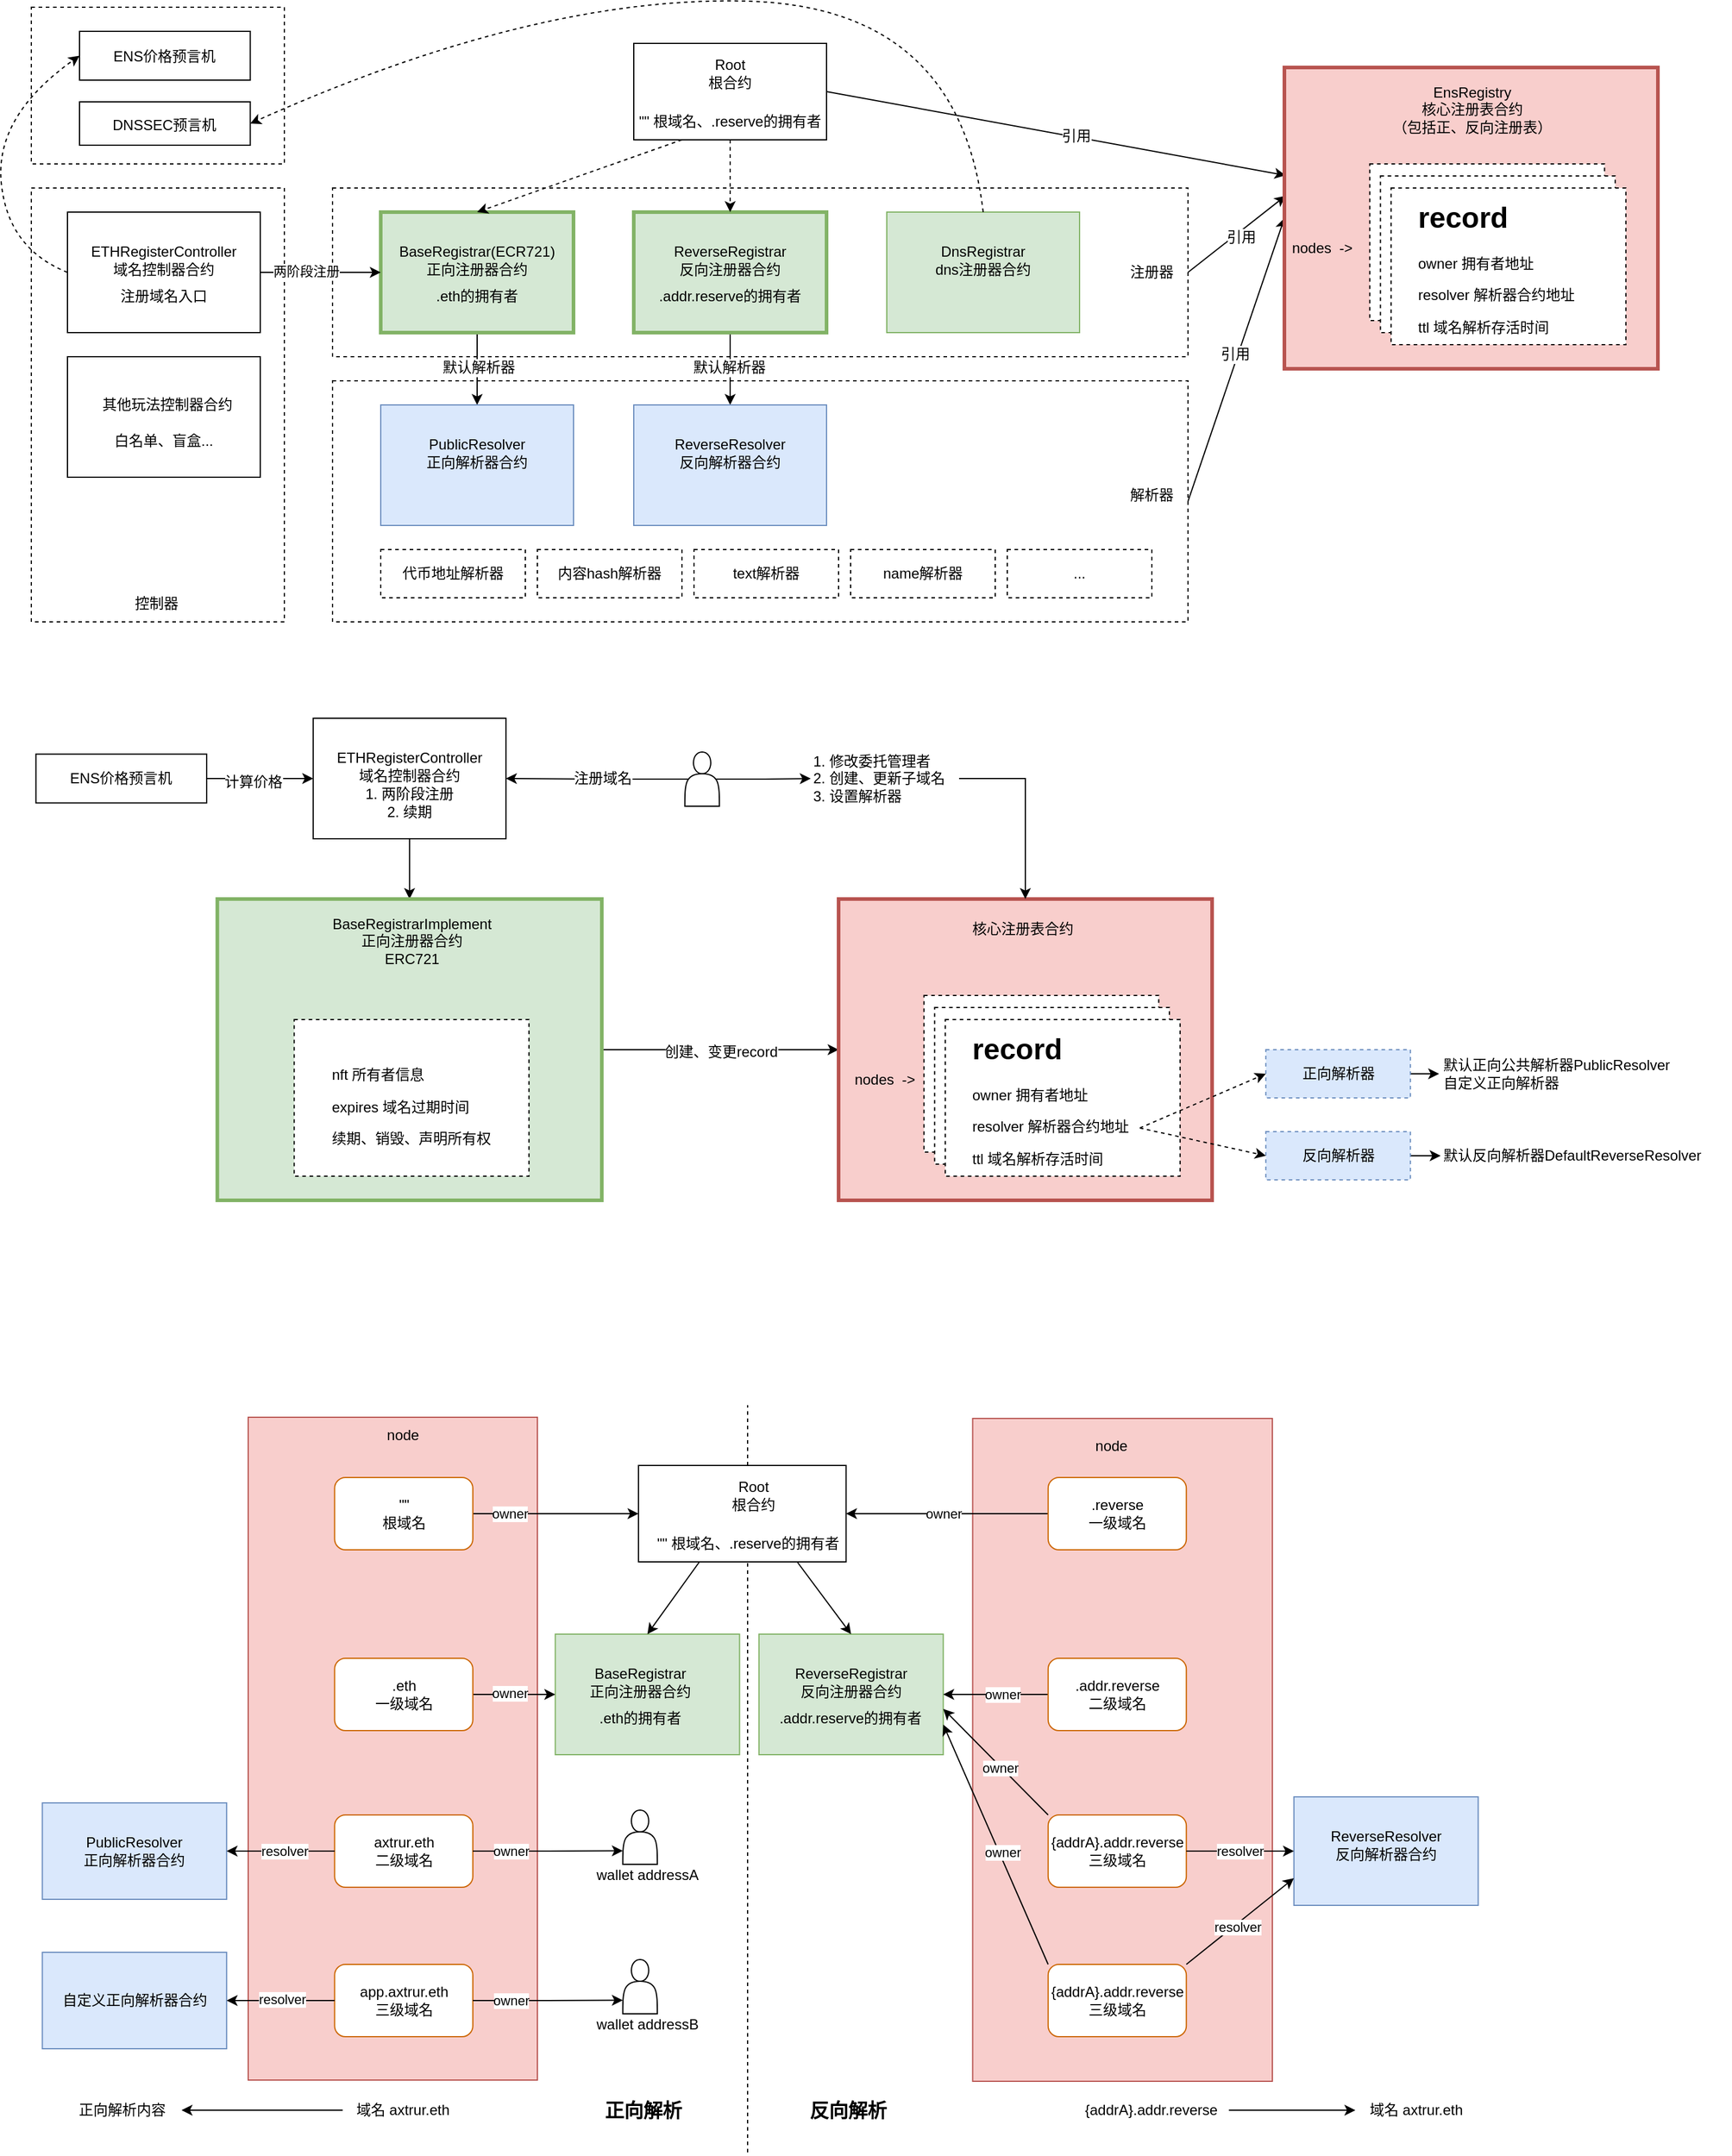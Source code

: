 <mxfile version="20.4.0" type="github">
  <diagram id="1bvWbza1refvOPD_YgpF" name="第 1 页">
    <mxGraphModel dx="2198" dy="882" grid="1" gridSize="10" guides="1" tooltips="1" connect="1" arrows="1" fold="1" page="1" pageScale="1" pageWidth="827" pageHeight="1169" math="0" shadow="0">
      <root>
        <mxCell id="0" />
        <mxCell id="1" parent="0" />
        <mxCell id="_4NOT_RZBkOekzJuwyJN-205" value="" style="rounded=0;whiteSpace=wrap;html=1;strokeWidth=1;fillColor=#f8cecc;strokeColor=#b85450;" vertex="1" parent="1">
          <mxGeometry x="681.27" y="1571" width="248.73" height="550" as="geometry" />
        </mxCell>
        <mxCell id="_4NOT_RZBkOekzJuwyJN-204" value="" style="rounded=0;whiteSpace=wrap;html=1;strokeWidth=1;fillColor=#f8cecc;strokeColor=#b85450;" vertex="1" parent="1">
          <mxGeometry x="80" y="1570" width="240" height="550" as="geometry" />
        </mxCell>
        <mxCell id="_4NOT_RZBkOekzJuwyJN-160" value="" style="endArrow=none;dashed=1;html=1;rounded=0;" edge="1" parent="1">
          <mxGeometry width="50" height="50" relative="1" as="geometry">
            <mxPoint x="494.48" y="2180" as="sourcePoint" />
            <mxPoint x="494.48" y="1560" as="targetPoint" />
          </mxGeometry>
        </mxCell>
        <mxCell id="_4NOT_RZBkOekzJuwyJN-61" value="" style="rounded=0;whiteSpace=wrap;html=1;dashed=1;" vertex="1" parent="1">
          <mxGeometry x="-100" y="550" width="210" height="360" as="geometry" />
        </mxCell>
        <mxCell id="_4NOT_RZBkOekzJuwyJN-59" value="" style="rounded=0;whiteSpace=wrap;html=1;dashed=1;" vertex="1" parent="1">
          <mxGeometry x="150" y="710" width="710" height="200" as="geometry" />
        </mxCell>
        <mxCell id="_4NOT_RZBkOekzJuwyJN-58" value="" style="rounded=0;whiteSpace=wrap;html=1;dashed=1;" vertex="1" parent="1">
          <mxGeometry x="150" y="550" width="710" height="140" as="geometry" />
        </mxCell>
        <mxCell id="_4NOT_RZBkOekzJuwyJN-4" value="代币地址解析器" style="rounded=0;whiteSpace=wrap;html=1;dashed=1;" vertex="1" parent="1">
          <mxGeometry x="190" y="850" width="120" height="40" as="geometry" />
        </mxCell>
        <mxCell id="_4NOT_RZBkOekzJuwyJN-17" value="" style="rounded=0;whiteSpace=wrap;html=1;" vertex="1" parent="1">
          <mxGeometry x="400.01" y="430" width="160" height="80" as="geometry" />
        </mxCell>
        <mxCell id="_4NOT_RZBkOekzJuwyJN-19" value="Root&lt;br&gt;根合约" style="text;html=1;strokeColor=none;fillColor=none;align=center;verticalAlign=middle;whiteSpace=wrap;rounded=0;" vertex="1" parent="1">
          <mxGeometry x="426.26" y="440" width="107.5" height="30" as="geometry" />
        </mxCell>
        <mxCell id="_4NOT_RZBkOekzJuwyJN-66" style="edgeStyle=orthogonalEdgeStyle;rounded=0;orthogonalLoop=1;jettySize=auto;html=1;exitX=0.5;exitY=1;exitDx=0;exitDy=0;entryX=0.5;entryY=0;entryDx=0;entryDy=0;" edge="1" parent="1" source="_4NOT_RZBkOekzJuwyJN-20" target="_4NOT_RZBkOekzJuwyJN-30">
          <mxGeometry relative="1" as="geometry" />
        </mxCell>
        <mxCell id="_4NOT_RZBkOekzJuwyJN-213" value="默认解析器" style="edgeLabel;html=1;align=center;verticalAlign=middle;resizable=0;points=[];fontSize=12;" vertex="1" connectable="0" parent="_4NOT_RZBkOekzJuwyJN-66">
          <mxGeometry x="-0.104" y="1" relative="1" as="geometry">
            <mxPoint y="2" as="offset" />
          </mxGeometry>
        </mxCell>
        <mxCell id="_4NOT_RZBkOekzJuwyJN-20" value="" style="rounded=0;whiteSpace=wrap;html=1;strokeWidth=3;fillColor=#d5e8d4;strokeColor=#82b366;" vertex="1" parent="1">
          <mxGeometry x="190" y="570" width="160" height="100" as="geometry" />
        </mxCell>
        <mxCell id="_4NOT_RZBkOekzJuwyJN-21" value="BaseRegistrar(ECR721)&lt;br&gt;正向注册器合约" style="text;html=1;strokeColor=none;fillColor=none;align=center;verticalAlign=middle;whiteSpace=wrap;rounded=0;" vertex="1" parent="1">
          <mxGeometry x="216.25" y="595" width="107.5" height="30" as="geometry" />
        </mxCell>
        <mxCell id="_4NOT_RZBkOekzJuwyJN-22" value=".eth的拥有者" style="text;html=1;strokeColor=none;fillColor=none;align=center;verticalAlign=middle;whiteSpace=wrap;rounded=0;" vertex="1" parent="1">
          <mxGeometry x="216.25" y="625" width="107.5" height="30" as="geometry" />
        </mxCell>
        <mxCell id="_4NOT_RZBkOekzJuwyJN-67" style="edgeStyle=orthogonalEdgeStyle;rounded=0;orthogonalLoop=1;jettySize=auto;html=1;exitX=0.5;exitY=1;exitDx=0;exitDy=0;" edge="1" parent="1" source="_4NOT_RZBkOekzJuwyJN-23" target="_4NOT_RZBkOekzJuwyJN-33">
          <mxGeometry relative="1" as="geometry" />
        </mxCell>
        <mxCell id="_4NOT_RZBkOekzJuwyJN-214" value="默认解析器" style="edgeLabel;html=1;align=center;verticalAlign=middle;resizable=0;points=[];fontSize=12;" vertex="1" connectable="0" parent="_4NOT_RZBkOekzJuwyJN-67">
          <mxGeometry x="-0.178" y="-1" relative="1" as="geometry">
            <mxPoint y="4" as="offset" />
          </mxGeometry>
        </mxCell>
        <mxCell id="_4NOT_RZBkOekzJuwyJN-23" value="" style="rounded=0;whiteSpace=wrap;html=1;strokeWidth=3;fillColor=#d5e8d4;strokeColor=#82b366;" vertex="1" parent="1">
          <mxGeometry x="400" y="570" width="160" height="100" as="geometry" />
        </mxCell>
        <mxCell id="_4NOT_RZBkOekzJuwyJN-24" value="ReverseRegistrar&lt;br&gt;反向注册器合约" style="text;html=1;strokeColor=none;fillColor=none;align=center;verticalAlign=middle;whiteSpace=wrap;rounded=0;" vertex="1" parent="1">
          <mxGeometry x="426.25" y="595" width="107.5" height="30" as="geometry" />
        </mxCell>
        <mxCell id="_4NOT_RZBkOekzJuwyJN-25" value=".addr.reserve的拥有者" style="text;html=1;strokeColor=none;fillColor=none;align=center;verticalAlign=middle;whiteSpace=wrap;rounded=0;" vertex="1" parent="1">
          <mxGeometry x="413.13" y="625" width="133.75" height="30" as="geometry" />
        </mxCell>
        <mxCell id="_4NOT_RZBkOekzJuwyJN-64" style="edgeStyle=orthogonalEdgeStyle;rounded=0;orthogonalLoop=1;jettySize=auto;html=1;exitX=0.5;exitY=1;exitDx=0;exitDy=0;dashed=1;" edge="1" parent="1" source="_4NOT_RZBkOekzJuwyJN-26" target="_4NOT_RZBkOekzJuwyJN-23">
          <mxGeometry relative="1" as="geometry" />
        </mxCell>
        <mxCell id="_4NOT_RZBkOekzJuwyJN-26" value="&quot;&quot; 根域名、.reserve的拥有者" style="text;html=1;strokeColor=none;fillColor=none;align=center;verticalAlign=middle;whiteSpace=wrap;rounded=0;" vertex="1" parent="1">
          <mxGeometry x="400.01" y="480" width="160" height="30" as="geometry" />
        </mxCell>
        <mxCell id="_4NOT_RZBkOekzJuwyJN-27" value="" style="rounded=0;whiteSpace=wrap;html=1;fillColor=#d5e8d4;strokeColor=#82b366;" vertex="1" parent="1">
          <mxGeometry x="610" y="570" width="160" height="100" as="geometry" />
        </mxCell>
        <mxCell id="_4NOT_RZBkOekzJuwyJN-28" value="DnsRegistrar&lt;br&gt;dns注册器合约" style="text;html=1;strokeColor=none;fillColor=none;align=center;verticalAlign=middle;whiteSpace=wrap;rounded=0;" vertex="1" parent="1">
          <mxGeometry x="636.25" y="595" width="107.5" height="30" as="geometry" />
        </mxCell>
        <mxCell id="_4NOT_RZBkOekzJuwyJN-30" value="" style="rounded=0;whiteSpace=wrap;html=1;fillColor=#dae8fc;strokeColor=#6c8ebf;" vertex="1" parent="1">
          <mxGeometry x="190" y="730" width="160" height="100" as="geometry" />
        </mxCell>
        <mxCell id="_4NOT_RZBkOekzJuwyJN-31" value="PublicResolver&lt;br&gt;正向解析器合约" style="text;html=1;strokeColor=none;fillColor=none;align=center;verticalAlign=middle;whiteSpace=wrap;rounded=0;" vertex="1" parent="1">
          <mxGeometry x="216.25" y="755" width="107.5" height="30" as="geometry" />
        </mxCell>
        <mxCell id="_4NOT_RZBkOekzJuwyJN-33" value="" style="rounded=0;whiteSpace=wrap;html=1;fillColor=#dae8fc;strokeColor=#6c8ebf;" vertex="1" parent="1">
          <mxGeometry x="400" y="730" width="160" height="100" as="geometry" />
        </mxCell>
        <mxCell id="_4NOT_RZBkOekzJuwyJN-34" value="ReverseResolver&lt;br&gt;反向解析器合约" style="text;html=1;strokeColor=none;fillColor=none;align=center;verticalAlign=middle;whiteSpace=wrap;rounded=0;" vertex="1" parent="1">
          <mxGeometry x="426.25" y="755" width="107.5" height="30" as="geometry" />
        </mxCell>
        <mxCell id="_4NOT_RZBkOekzJuwyJN-36" value="内容hash解析器" style="rounded=0;whiteSpace=wrap;html=1;dashed=1;" vertex="1" parent="1">
          <mxGeometry x="320" y="850" width="120" height="40" as="geometry" />
        </mxCell>
        <mxCell id="_4NOT_RZBkOekzJuwyJN-37" value="text解析器" style="rounded=0;whiteSpace=wrap;html=1;dashed=1;" vertex="1" parent="1">
          <mxGeometry x="450" y="850" width="120" height="40" as="geometry" />
        </mxCell>
        <mxCell id="_4NOT_RZBkOekzJuwyJN-38" value="name解析器" style="rounded=0;whiteSpace=wrap;html=1;dashed=1;" vertex="1" parent="1">
          <mxGeometry x="580" y="850" width="120" height="40" as="geometry" />
        </mxCell>
        <mxCell id="_4NOT_RZBkOekzJuwyJN-39" value="..." style="rounded=0;whiteSpace=wrap;html=1;dashed=1;" vertex="1" parent="1">
          <mxGeometry x="710" y="850" width="120" height="40" as="geometry" />
        </mxCell>
        <mxCell id="_4NOT_RZBkOekzJuwyJN-130" style="edgeStyle=orthogonalEdgeStyle;rounded=0;orthogonalLoop=1;jettySize=auto;html=1;exitX=1;exitY=0.5;exitDx=0;exitDy=0;" edge="1" parent="1" source="_4NOT_RZBkOekzJuwyJN-52" target="_4NOT_RZBkOekzJuwyJN-20">
          <mxGeometry relative="1" as="geometry" />
        </mxCell>
        <mxCell id="_4NOT_RZBkOekzJuwyJN-131" value="两阶段注册" style="edgeLabel;html=1;align=center;verticalAlign=middle;resizable=0;points=[];" vertex="1" connectable="0" parent="_4NOT_RZBkOekzJuwyJN-130">
          <mxGeometry x="-0.239" y="1" relative="1" as="geometry">
            <mxPoint as="offset" />
          </mxGeometry>
        </mxCell>
        <mxCell id="_4NOT_RZBkOekzJuwyJN-52" value="" style="rounded=0;whiteSpace=wrap;html=1;" vertex="1" parent="1">
          <mxGeometry x="-70" y="570" width="160" height="100" as="geometry" />
        </mxCell>
        <mxCell id="_4NOT_RZBkOekzJuwyJN-53" value="ETHRegisterController&lt;br&gt;域名控制器合约" style="text;html=1;strokeColor=none;fillColor=none;align=center;verticalAlign=middle;whiteSpace=wrap;rounded=0;" vertex="1" parent="1">
          <mxGeometry x="-43.75" y="595" width="107.5" height="30" as="geometry" />
        </mxCell>
        <mxCell id="_4NOT_RZBkOekzJuwyJN-54" value="注册域名入口" style="text;html=1;strokeColor=none;fillColor=none;align=center;verticalAlign=middle;whiteSpace=wrap;rounded=0;" vertex="1" parent="1">
          <mxGeometry x="-43.75" y="625" width="107.5" height="30" as="geometry" />
        </mxCell>
        <mxCell id="_4NOT_RZBkOekzJuwyJN-55" value="" style="rounded=0;whiteSpace=wrap;html=1;" vertex="1" parent="1">
          <mxGeometry x="-70" y="690" width="160" height="100" as="geometry" />
        </mxCell>
        <mxCell id="_4NOT_RZBkOekzJuwyJN-56" value="其他玩法控制器合约" style="text;html=1;strokeColor=none;fillColor=none;align=center;verticalAlign=middle;whiteSpace=wrap;rounded=0;" vertex="1" parent="1">
          <mxGeometry x="-43.75" y="715" width="113.75" height="30" as="geometry" />
        </mxCell>
        <mxCell id="_4NOT_RZBkOekzJuwyJN-57" value="白名单、盲盒..." style="text;html=1;strokeColor=none;fillColor=none;align=center;verticalAlign=middle;whiteSpace=wrap;rounded=0;" vertex="1" parent="1">
          <mxGeometry x="-43.75" y="745" width="107.5" height="30" as="geometry" />
        </mxCell>
        <mxCell id="_4NOT_RZBkOekzJuwyJN-63" value="" style="endArrow=classic;html=1;rounded=0;exitX=0.25;exitY=1;exitDx=0;exitDy=0;entryX=0.5;entryY=0;entryDx=0;entryDy=0;dashed=1;" edge="1" parent="1" source="_4NOT_RZBkOekzJuwyJN-26" target="_4NOT_RZBkOekzJuwyJN-20">
          <mxGeometry width="50" height="50" relative="1" as="geometry">
            <mxPoint x="170" y="460" as="sourcePoint" />
            <mxPoint x="220" y="410" as="targetPoint" />
          </mxGeometry>
        </mxCell>
        <mxCell id="_4NOT_RZBkOekzJuwyJN-69" value="" style="endArrow=classic;html=1;rounded=0;exitX=1;exitY=0.5;exitDx=0;exitDy=0;entryX=0.003;entryY=0.426;entryDx=0;entryDy=0;entryPerimeter=0;" edge="1" parent="1" source="_4NOT_RZBkOekzJuwyJN-58" target="_4NOT_RZBkOekzJuwyJN-3">
          <mxGeometry width="50" height="50" relative="1" as="geometry">
            <mxPoint x="760" y="470" as="sourcePoint" />
            <mxPoint x="810" y="420" as="targetPoint" />
          </mxGeometry>
        </mxCell>
        <mxCell id="_4NOT_RZBkOekzJuwyJN-211" value="引用" style="edgeLabel;html=1;align=center;verticalAlign=middle;resizable=0;points=[];fontSize=12;" vertex="1" connectable="0" parent="_4NOT_RZBkOekzJuwyJN-69">
          <mxGeometry x="0.034" y="-4" relative="1" as="geometry">
            <mxPoint as="offset" />
          </mxGeometry>
        </mxCell>
        <mxCell id="_4NOT_RZBkOekzJuwyJN-71" value="" style="endArrow=classic;html=1;rounded=0;exitX=1;exitY=0.5;exitDx=0;exitDy=0;entryX=0;entryY=0.5;entryDx=0;entryDy=0;" edge="1" parent="1" source="_4NOT_RZBkOekzJuwyJN-59" target="_4NOT_RZBkOekzJuwyJN-3">
          <mxGeometry width="50" height="50" relative="1" as="geometry">
            <mxPoint x="870" y="630" as="sourcePoint" />
            <mxPoint x="950" y="585" as="targetPoint" />
          </mxGeometry>
        </mxCell>
        <mxCell id="_4NOT_RZBkOekzJuwyJN-212" value="引用" style="edgeLabel;html=1;align=center;verticalAlign=middle;resizable=0;points=[];fontSize=12;" vertex="1" connectable="0" parent="_4NOT_RZBkOekzJuwyJN-71">
          <mxGeometry x="0.031" y="3" relative="1" as="geometry">
            <mxPoint as="offset" />
          </mxGeometry>
        </mxCell>
        <mxCell id="_4NOT_RZBkOekzJuwyJN-72" value="" style="endArrow=classic;html=1;rounded=0;exitX=1;exitY=0.5;exitDx=0;exitDy=0;entryX=0.003;entryY=0.358;entryDx=0;entryDy=0;entryPerimeter=0;" edge="1" parent="1" source="_4NOT_RZBkOekzJuwyJN-17" target="_4NOT_RZBkOekzJuwyJN-3">
          <mxGeometry width="50" height="50" relative="1" as="geometry">
            <mxPoint x="880" y="640" as="sourcePoint" />
            <mxPoint x="960" y="595" as="targetPoint" />
          </mxGeometry>
        </mxCell>
        <mxCell id="_4NOT_RZBkOekzJuwyJN-210" value="引用" style="edgeLabel;html=1;align=center;verticalAlign=middle;resizable=0;points=[];fontSize=12;" vertex="1" connectable="0" parent="_4NOT_RZBkOekzJuwyJN-72">
          <mxGeometry x="0.083" y="1" relative="1" as="geometry">
            <mxPoint as="offset" />
          </mxGeometry>
        </mxCell>
        <mxCell id="_4NOT_RZBkOekzJuwyJN-3" value="" style="rounded=0;whiteSpace=wrap;html=1;strokeWidth=3;fillColor=#f8cecc;strokeColor=#b85450;" vertex="1" parent="1">
          <mxGeometry x="940" y="450" width="310" height="250" as="geometry" />
        </mxCell>
        <mxCell id="_4NOT_RZBkOekzJuwyJN-12" value="" style="rounded=0;whiteSpace=wrap;html=1;dashed=1;" vertex="1" parent="1">
          <mxGeometry x="1010.857" y="530" width="194.857" height="130" as="geometry" />
        </mxCell>
        <mxCell id="_4NOT_RZBkOekzJuwyJN-14" value="" style="rounded=0;whiteSpace=wrap;html=1;dashed=1;" vertex="1" parent="1">
          <mxGeometry x="1019.714" y="540" width="194.857" height="130" as="geometry" />
        </mxCell>
        <mxCell id="_4NOT_RZBkOekzJuwyJN-15" value="" style="rounded=0;whiteSpace=wrap;html=1;dashed=1;" vertex="1" parent="1">
          <mxGeometry x="1028.571" y="550" width="194.857" height="130" as="geometry" />
        </mxCell>
        <mxCell id="_4NOT_RZBkOekzJuwyJN-13" value="&lt;h1&gt;record&lt;/h1&gt;&lt;p&gt;owner 拥有者地址&lt;/p&gt;&lt;p&gt;resolver 解析器合约地址&lt;/p&gt;&lt;p&gt;ttl 域名解析存活时间&lt;/p&gt;" style="text;html=1;strokeColor=none;fillColor=none;spacing=5;spacingTop=-20;whiteSpace=wrap;overflow=hidden;rounded=0;" vertex="1" parent="1">
          <mxGeometry x="1046.286" y="555" width="168.286" height="120" as="geometry" />
        </mxCell>
        <mxCell id="_4NOT_RZBkOekzJuwyJN-16" value="EnsRegistry&lt;br&gt;核心注册表合约&lt;br&gt;（包括正、反向注册表）" style="text;html=1;strokeColor=none;fillColor=none;align=center;verticalAlign=middle;whiteSpace=wrap;rounded=0;" vertex="1" parent="1">
          <mxGeometry x="1028.57" y="470" width="133.71" height="30" as="geometry" />
        </mxCell>
        <mxCell id="_4NOT_RZBkOekzJuwyJN-40" value="" style="rounded=0;whiteSpace=wrap;html=1;dashed=1;" vertex="1" parent="1">
          <mxGeometry x="-100" y="400" width="210" height="130" as="geometry" />
        </mxCell>
        <mxCell id="_4NOT_RZBkOekzJuwyJN-41" value="" style="rounded=0;whiteSpace=wrap;html=1;" vertex="1" parent="1">
          <mxGeometry x="-59.999" y="420" width="141.714" height="40.5" as="geometry" />
        </mxCell>
        <mxCell id="_4NOT_RZBkOekzJuwyJN-42" value="ENS价格预言机" style="text;html=1;strokeColor=none;fillColor=none;align=center;verticalAlign=middle;whiteSpace=wrap;rounded=0;" vertex="1" parent="1">
          <mxGeometry x="-36.749" y="427.2" width="95.214" height="27" as="geometry" />
        </mxCell>
        <mxCell id="_4NOT_RZBkOekzJuwyJN-43" value="" style="rounded=0;whiteSpace=wrap;html=1;" vertex="1" parent="1">
          <mxGeometry x="-59.999" y="478.5" width="141.714" height="36" as="geometry" />
        </mxCell>
        <mxCell id="_4NOT_RZBkOekzJuwyJN-44" value="DNSSEC预言机" style="text;html=1;strokeColor=none;fillColor=none;align=center;verticalAlign=middle;whiteSpace=wrap;rounded=0;" vertex="1" parent="1">
          <mxGeometry x="-36.749" y="484.8" width="95.214" height="27" as="geometry" />
        </mxCell>
        <mxCell id="_4NOT_RZBkOekzJuwyJN-136" value="注册器" style="text;html=1;strokeColor=none;fillColor=none;align=center;verticalAlign=middle;whiteSpace=wrap;rounded=0;strokeWidth=3;" vertex="1" parent="1">
          <mxGeometry x="800" y="605" width="60" height="30" as="geometry" />
        </mxCell>
        <mxCell id="_4NOT_RZBkOekzJuwyJN-137" value="解析器" style="text;html=1;strokeColor=none;fillColor=none;align=center;verticalAlign=middle;whiteSpace=wrap;rounded=0;strokeWidth=3;" vertex="1" parent="1">
          <mxGeometry x="800" y="790" width="60" height="30" as="geometry" />
        </mxCell>
        <mxCell id="_4NOT_RZBkOekzJuwyJN-138" value="控制器" style="text;html=1;strokeColor=none;fillColor=none;align=center;verticalAlign=middle;whiteSpace=wrap;rounded=0;strokeWidth=3;" vertex="1" parent="1">
          <mxGeometry x="-26.25" y="880" width="60" height="30" as="geometry" />
        </mxCell>
        <mxCell id="_4NOT_RZBkOekzJuwyJN-151" value="域名 axtrur.eth" style="text;html=1;align=center;verticalAlign=middle;resizable=0;points=[];autosize=1;strokeColor=none;fillColor=none;" vertex="1" parent="1">
          <mxGeometry x="158.43" y="2130" width="100" height="30" as="geometry" />
        </mxCell>
        <mxCell id="_4NOT_RZBkOekzJuwyJN-152" value="正向解析内容" style="text;html=1;align=center;verticalAlign=middle;resizable=0;points=[];autosize=1;strokeColor=none;fillColor=none;" vertex="1" parent="1">
          <mxGeometry x="-75.32" y="2130" width="100" height="30" as="geometry" />
        </mxCell>
        <mxCell id="_4NOT_RZBkOekzJuwyJN-153" value="" style="endArrow=classic;html=1;rounded=0;" edge="1" parent="1" source="_4NOT_RZBkOekzJuwyJN-151" target="_4NOT_RZBkOekzJuwyJN-152">
          <mxGeometry width="50" height="50" relative="1" as="geometry">
            <mxPoint x="104.68" y="2140" as="sourcePoint" />
            <mxPoint x="154.68" y="2090" as="targetPoint" />
          </mxGeometry>
        </mxCell>
        <mxCell id="_4NOT_RZBkOekzJuwyJN-154" value="{addrA}.addr.reverse" style="text;html=1;align=center;verticalAlign=middle;resizable=0;points=[];autosize=1;strokeColor=none;fillColor=none;" vertex="1" parent="1">
          <mxGeometry x="763.91" y="2130" width="130" height="30" as="geometry" />
        </mxCell>
        <mxCell id="_4NOT_RZBkOekzJuwyJN-156" value="域名 axtrur.eth" style="text;html=1;align=center;verticalAlign=middle;resizable=0;points=[];autosize=1;strokeColor=none;fillColor=none;" vertex="1" parent="1">
          <mxGeometry x="998.91" y="2130" width="100" height="30" as="geometry" />
        </mxCell>
        <mxCell id="_4NOT_RZBkOekzJuwyJN-157" value="" style="endArrow=classic;html=1;rounded=0;" edge="1" parent="1" source="_4NOT_RZBkOekzJuwyJN-154" target="_4NOT_RZBkOekzJuwyJN-156">
          <mxGeometry width="50" height="50" relative="1" as="geometry">
            <mxPoint x="573.91" y="2210" as="sourcePoint" />
            <mxPoint x="623.91" y="2160" as="targetPoint" />
          </mxGeometry>
        </mxCell>
        <mxCell id="_4NOT_RZBkOekzJuwyJN-73" value="" style="rounded=0;whiteSpace=wrap;html=1;" vertex="1" parent="1">
          <mxGeometry x="403.91" y="1610" width="172.31" height="80" as="geometry" />
        </mxCell>
        <mxCell id="_4NOT_RZBkOekzJuwyJN-74" value="Root&lt;br&gt;根合约" style="text;html=1;strokeColor=none;fillColor=none;align=center;verticalAlign=middle;whiteSpace=wrap;rounded=0;" vertex="1" parent="1">
          <mxGeometry x="448.361" y="1620" width="102.765" height="30" as="geometry" />
        </mxCell>
        <mxCell id="_4NOT_RZBkOekzJuwyJN-75" value="" style="rounded=0;whiteSpace=wrap;html=1;fontStyle=0;fillColor=#d5e8d4;strokeColor=#82b366;" vertex="1" parent="1">
          <mxGeometry x="334.854" y="1750" width="152.952" height="100" as="geometry" />
        </mxCell>
        <mxCell id="_4NOT_RZBkOekzJuwyJN-76" value="BaseRegistrar&lt;br&gt;正向注册器合约" style="text;html=1;strokeColor=none;fillColor=none;align=center;verticalAlign=middle;whiteSpace=wrap;rounded=0;" vertex="1" parent="1">
          <mxGeometry x="353.848" y="1775" width="102.765" height="30" as="geometry" />
        </mxCell>
        <mxCell id="_4NOT_RZBkOekzJuwyJN-77" value=".eth的拥有者" style="text;html=1;strokeColor=none;fillColor=none;align=center;verticalAlign=middle;whiteSpace=wrap;rounded=0;" vertex="1" parent="1">
          <mxGeometry x="353.848" y="1805" width="102.765" height="30" as="geometry" />
        </mxCell>
        <mxCell id="_4NOT_RZBkOekzJuwyJN-78" value="" style="rounded=0;whiteSpace=wrap;html=1;fillColor=#d5e8d4;strokeColor=#82b366;" vertex="1" parent="1">
          <mxGeometry x="503.912" y="1750" width="152.952" height="100" as="geometry" />
        </mxCell>
        <mxCell id="_4NOT_RZBkOekzJuwyJN-79" value="ReverseRegistrar&lt;br&gt;反向注册器合约" style="text;html=1;strokeColor=none;fillColor=none;align=center;verticalAlign=middle;whiteSpace=wrap;rounded=0;" vertex="1" parent="1">
          <mxGeometry x="529.005" y="1775" width="102.765" height="30" as="geometry" />
        </mxCell>
        <mxCell id="_4NOT_RZBkOekzJuwyJN-80" value=".addr.reserve的拥有者" style="text;html=1;strokeColor=none;fillColor=none;align=center;verticalAlign=middle;whiteSpace=wrap;rounded=0;" vertex="1" parent="1">
          <mxGeometry x="516.463" y="1805" width="127.858" height="30" as="geometry" />
        </mxCell>
        <mxCell id="_4NOT_RZBkOekzJuwyJN-82" value="&quot;&quot; 根域名、.reserve的拥有者" style="text;html=1;strokeColor=none;fillColor=none;align=center;verticalAlign=middle;whiteSpace=wrap;rounded=0;" vertex="1" parent="1">
          <mxGeometry x="413.91" y="1660" width="162.31" height="30" as="geometry" />
        </mxCell>
        <mxCell id="_4NOT_RZBkOekzJuwyJN-83" value="" style="endArrow=classic;html=1;rounded=0;exitX=0.25;exitY=1;exitDx=0;exitDy=0;entryX=0.5;entryY=0;entryDx=0;entryDy=0;" edge="1" parent="1" source="_4NOT_RZBkOekzJuwyJN-82" target="_4NOT_RZBkOekzJuwyJN-75">
          <mxGeometry width="50" height="50" relative="1" as="geometry">
            <mxPoint x="238.644" y="1640" as="sourcePoint" />
            <mxPoint x="286.442" y="1590" as="targetPoint" />
          </mxGeometry>
        </mxCell>
        <mxCell id="_4NOT_RZBkOekzJuwyJN-84" value="" style="endArrow=classic;html=1;rounded=0;exitX=0.75;exitY=1;exitDx=0;exitDy=0;entryX=0.5;entryY=0;entryDx=0;entryDy=0;" edge="1" parent="1" source="_4NOT_RZBkOekzJuwyJN-82" target="_4NOT_RZBkOekzJuwyJN-78">
          <mxGeometry width="50" height="50" relative="1" as="geometry">
            <mxPoint x="506.32" y="1700" as="sourcePoint" />
            <mxPoint x="343.799" y="1760" as="targetPoint" />
          </mxGeometry>
        </mxCell>
        <mxCell id="_4NOT_RZBkOekzJuwyJN-87" value="owner" style="edgeStyle=orthogonalEdgeStyle;rounded=0;orthogonalLoop=1;jettySize=auto;html=1;exitX=1;exitY=0.5;exitDx=0;exitDy=0;" edge="1" parent="1" source="_4NOT_RZBkOekzJuwyJN-85" target="_4NOT_RZBkOekzJuwyJN-73">
          <mxGeometry x="-0.556" relative="1" as="geometry">
            <mxPoint as="offset" />
          </mxGeometry>
        </mxCell>
        <mxCell id="_4NOT_RZBkOekzJuwyJN-85" value="&quot;&quot;&lt;br&gt;根域名" style="rounded=1;whiteSpace=wrap;html=1;strokeColor=#CC6600;" vertex="1" parent="1">
          <mxGeometry x="151.722" y="1620" width="114.714" height="60" as="geometry" />
        </mxCell>
        <mxCell id="_4NOT_RZBkOekzJuwyJN-88" style="edgeStyle=orthogonalEdgeStyle;rounded=0;orthogonalLoop=1;jettySize=auto;html=1;exitX=1;exitY=0.5;exitDx=0;exitDy=0;" edge="1" parent="1" source="_4NOT_RZBkOekzJuwyJN-86" target="_4NOT_RZBkOekzJuwyJN-75">
          <mxGeometry relative="1" as="geometry" />
        </mxCell>
        <mxCell id="_4NOT_RZBkOekzJuwyJN-89" value="owner" style="edgeLabel;html=1;align=center;verticalAlign=middle;resizable=0;points=[];" vertex="1" connectable="0" parent="_4NOT_RZBkOekzJuwyJN-88">
          <mxGeometry x="-0.134" relative="1" as="geometry">
            <mxPoint x="1" y="-1" as="offset" />
          </mxGeometry>
        </mxCell>
        <mxCell id="_4NOT_RZBkOekzJuwyJN-86" value=".eth&lt;br&gt;一级域名" style="rounded=1;whiteSpace=wrap;html=1;strokeColor=#CC6600;" vertex="1" parent="1">
          <mxGeometry x="151.722" y="1770" width="114.714" height="60" as="geometry" />
        </mxCell>
        <mxCell id="_4NOT_RZBkOekzJuwyJN-90" value="axtrur.eth&lt;br&gt;二级域名" style="rounded=1;whiteSpace=wrap;html=1;strokeColor=#CC6600;" vertex="1" parent="1">
          <mxGeometry x="151.722" y="1900" width="114.714" height="60" as="geometry" />
        </mxCell>
        <mxCell id="_4NOT_RZBkOekzJuwyJN-93" value="" style="shape=actor;whiteSpace=wrap;html=1;" vertex="1" parent="1">
          <mxGeometry x="390.889" y="1896" width="28.678" height="45" as="geometry" />
        </mxCell>
        <mxCell id="_4NOT_RZBkOekzJuwyJN-95" style="edgeStyle=orthogonalEdgeStyle;rounded=0;orthogonalLoop=1;jettySize=auto;html=1;exitX=1;exitY=0.5;exitDx=0;exitDy=0;entryX=0;entryY=0.75;entryDx=0;entryDy=0;" edge="1" parent="1" source="_4NOT_RZBkOekzJuwyJN-90" target="_4NOT_RZBkOekzJuwyJN-93">
          <mxGeometry relative="1" as="geometry" />
        </mxCell>
        <mxCell id="_4NOT_RZBkOekzJuwyJN-96" value="owner" style="edgeLabel;html=1;align=center;verticalAlign=middle;resizable=0;points=[];" vertex="1" connectable="0" parent="_4NOT_RZBkOekzJuwyJN-95">
          <mxGeometry x="-0.221" y="3" relative="1" as="geometry">
            <mxPoint x="-17" y="3" as="offset" />
          </mxGeometry>
        </mxCell>
        <mxCell id="_4NOT_RZBkOekzJuwyJN-94" value="wallet addressA" style="text;html=1;strokeColor=none;fillColor=none;align=center;verticalAlign=middle;whiteSpace=wrap;rounded=0;" vertex="1" parent="1">
          <mxGeometry x="351.58" y="1935" width="119.494" height="30" as="geometry" />
        </mxCell>
        <mxCell id="_4NOT_RZBkOekzJuwyJN-99" value="app.axtrur.eth&lt;br&gt;三级域名" style="rounded=1;whiteSpace=wrap;html=1;strokeColor=#CC6600;" vertex="1" parent="1">
          <mxGeometry x="151.722" y="2024" width="114.714" height="60" as="geometry" />
        </mxCell>
        <mxCell id="_4NOT_RZBkOekzJuwyJN-100" value="" style="shape=actor;whiteSpace=wrap;html=1;" vertex="1" parent="1">
          <mxGeometry x="390.889" y="2020" width="28.678" height="45" as="geometry" />
        </mxCell>
        <mxCell id="_4NOT_RZBkOekzJuwyJN-97" style="edgeStyle=orthogonalEdgeStyle;rounded=0;orthogonalLoop=1;jettySize=auto;html=1;exitX=1;exitY=0.5;exitDx=0;exitDy=0;entryX=0;entryY=0.75;entryDx=0;entryDy=0;" edge="1" parent="1" source="_4NOT_RZBkOekzJuwyJN-99" target="_4NOT_RZBkOekzJuwyJN-100">
          <mxGeometry relative="1" as="geometry" />
        </mxCell>
        <mxCell id="_4NOT_RZBkOekzJuwyJN-98" value="owner" style="edgeLabel;html=1;align=center;verticalAlign=middle;resizable=0;points=[];" vertex="1" connectable="0" parent="_4NOT_RZBkOekzJuwyJN-97">
          <mxGeometry x="-0.221" y="3" relative="1" as="geometry">
            <mxPoint x="-17" y="3" as="offset" />
          </mxGeometry>
        </mxCell>
        <mxCell id="_4NOT_RZBkOekzJuwyJN-101" value="wallet addressB" style="text;html=1;strokeColor=none;fillColor=none;align=center;verticalAlign=middle;whiteSpace=wrap;rounded=0;" vertex="1" parent="1">
          <mxGeometry x="351.58" y="2059" width="119.494" height="30" as="geometry" />
        </mxCell>
        <mxCell id="_4NOT_RZBkOekzJuwyJN-102" value="{addrA}.addr.reverse&lt;br&gt;三级域名" style="rounded=1;whiteSpace=wrap;html=1;strokeColor=#CC6600;" vertex="1" parent="1">
          <mxGeometry x="743.908" y="1900" width="114.714" height="60" as="geometry" />
        </mxCell>
        <mxCell id="_4NOT_RZBkOekzJuwyJN-104" value="" style="rounded=0;whiteSpace=wrap;html=1;fillColor=#dae8fc;strokeColor=#6c8ebf;" vertex="1" parent="1">
          <mxGeometry x="-90.85" y="1890" width="152.952" height="80" as="geometry" />
        </mxCell>
        <mxCell id="_4NOT_RZBkOekzJuwyJN-108" style="edgeStyle=orthogonalEdgeStyle;rounded=0;orthogonalLoop=1;jettySize=auto;html=1;exitX=0;exitY=0.5;exitDx=0;exitDy=0;entryX=1;entryY=0.5;entryDx=0;entryDy=0;" edge="1" parent="1" source="_4NOT_RZBkOekzJuwyJN-90" target="_4NOT_RZBkOekzJuwyJN-104">
          <mxGeometry relative="1" as="geometry" />
        </mxCell>
        <mxCell id="_4NOT_RZBkOekzJuwyJN-109" value="resolver" style="edgeLabel;html=1;align=center;verticalAlign=middle;resizable=0;points=[];" vertex="1" connectable="0" parent="_4NOT_RZBkOekzJuwyJN-108">
          <mxGeometry x="-0.061" relative="1" as="geometry">
            <mxPoint as="offset" />
          </mxGeometry>
        </mxCell>
        <mxCell id="_4NOT_RZBkOekzJuwyJN-105" value="PublicResolver&lt;br&gt;正向解析器合约" style="text;html=1;strokeColor=none;fillColor=none;align=center;verticalAlign=middle;whiteSpace=wrap;rounded=0;" vertex="1" parent="1">
          <mxGeometry x="-65.756" y="1915" width="102.765" height="30" as="geometry" />
        </mxCell>
        <mxCell id="_4NOT_RZBkOekzJuwyJN-106" value="" style="rounded=0;whiteSpace=wrap;html=1;fillColor=#dae8fc;strokeColor=#6c8ebf;" vertex="1" parent="1">
          <mxGeometry x="-90.85" y="2014" width="152.952" height="80" as="geometry" />
        </mxCell>
        <mxCell id="_4NOT_RZBkOekzJuwyJN-110" style="edgeStyle=orthogonalEdgeStyle;rounded=0;orthogonalLoop=1;jettySize=auto;html=1;exitX=0;exitY=0.5;exitDx=0;exitDy=0;" edge="1" parent="1" source="_4NOT_RZBkOekzJuwyJN-99" target="_4NOT_RZBkOekzJuwyJN-106">
          <mxGeometry relative="1" as="geometry" />
        </mxCell>
        <mxCell id="_4NOT_RZBkOekzJuwyJN-111" value="resolver" style="edgeLabel;html=1;align=center;verticalAlign=middle;resizable=0;points=[];" vertex="1" connectable="0" parent="_4NOT_RZBkOekzJuwyJN-110">
          <mxGeometry x="0.109" relative="1" as="geometry">
            <mxPoint x="6" y="-1" as="offset" />
          </mxGeometry>
        </mxCell>
        <mxCell id="_4NOT_RZBkOekzJuwyJN-107" value="自定义正向解析器合约" style="text;html=1;strokeColor=none;fillColor=none;align=center;verticalAlign=middle;whiteSpace=wrap;rounded=0;" vertex="1" parent="1">
          <mxGeometry x="-75.316" y="2039" width="121.884" height="30" as="geometry" />
        </mxCell>
        <mxCell id="_4NOT_RZBkOekzJuwyJN-125" style="edgeStyle=orthogonalEdgeStyle;rounded=0;orthogonalLoop=1;jettySize=auto;html=1;exitX=0;exitY=0.5;exitDx=0;exitDy=0;entryX=1;entryY=0.5;entryDx=0;entryDy=0;" edge="1" parent="1" source="_4NOT_RZBkOekzJuwyJN-117" target="_4NOT_RZBkOekzJuwyJN-73">
          <mxGeometry relative="1" as="geometry" />
        </mxCell>
        <mxCell id="_4NOT_RZBkOekzJuwyJN-126" value="owner" style="edgeLabel;html=1;align=center;verticalAlign=middle;resizable=0;points=[];" vertex="1" connectable="0" parent="_4NOT_RZBkOekzJuwyJN-125">
          <mxGeometry x="0.089" y="-3" relative="1" as="geometry">
            <mxPoint x="4" y="3" as="offset" />
          </mxGeometry>
        </mxCell>
        <mxCell id="_4NOT_RZBkOekzJuwyJN-117" value=".reverse&lt;br&gt;一级域名" style="rounded=1;whiteSpace=wrap;html=1;strokeColor=#CC6600;" vertex="1" parent="1">
          <mxGeometry x="743.908" y="1620" width="114.714" height="60" as="geometry" />
        </mxCell>
        <mxCell id="_4NOT_RZBkOekzJuwyJN-120" style="edgeStyle=orthogonalEdgeStyle;rounded=0;orthogonalLoop=1;jettySize=auto;html=1;exitX=0;exitY=0.5;exitDx=0;exitDy=0;entryX=1;entryY=0.5;entryDx=0;entryDy=0;" edge="1" parent="1" source="_4NOT_RZBkOekzJuwyJN-118" target="_4NOT_RZBkOekzJuwyJN-78">
          <mxGeometry relative="1" as="geometry" />
        </mxCell>
        <mxCell id="_4NOT_RZBkOekzJuwyJN-127" value="owner" style="edgeLabel;html=1;align=center;verticalAlign=middle;resizable=0;points=[];" vertex="1" connectable="0" parent="_4NOT_RZBkOekzJuwyJN-120">
          <mxGeometry x="0.099" y="-1" relative="1" as="geometry">
            <mxPoint x="10" y="1" as="offset" />
          </mxGeometry>
        </mxCell>
        <mxCell id="_4NOT_RZBkOekzJuwyJN-118" value=".addr.reverse&lt;br&gt;二级域名" style="rounded=1;whiteSpace=wrap;html=1;strokeColor=#CC6600;" vertex="1" parent="1">
          <mxGeometry x="743.908" y="1770" width="114.714" height="60" as="geometry" />
        </mxCell>
        <mxCell id="_4NOT_RZBkOekzJuwyJN-119" value="{addrA}.addr.reverse&lt;br&gt;三级域名" style="rounded=1;whiteSpace=wrap;html=1;strokeColor=#CC6600;" vertex="1" parent="1">
          <mxGeometry x="743.908" y="2024" width="114.714" height="60" as="geometry" />
        </mxCell>
        <mxCell id="_4NOT_RZBkOekzJuwyJN-123" value="" style="endArrow=classic;html=1;rounded=0;exitX=0;exitY=0;exitDx=0;exitDy=0;entryX=1;entryY=0.62;entryDx=0;entryDy=0;entryPerimeter=0;" edge="1" parent="1" source="_4NOT_RZBkOekzJuwyJN-102" target="_4NOT_RZBkOekzJuwyJN-78">
          <mxGeometry width="50" height="50" relative="1" as="geometry">
            <mxPoint x="547.54" y="1700.0" as="sourcePoint" />
            <mxPoint x="604.897" y="1760.0" as="targetPoint" />
          </mxGeometry>
        </mxCell>
        <mxCell id="_4NOT_RZBkOekzJuwyJN-128" value="owner" style="edgeLabel;html=1;align=center;verticalAlign=middle;resizable=0;points=[];" vertex="1" connectable="0" parent="_4NOT_RZBkOekzJuwyJN-123">
          <mxGeometry x="-0.176" y="1" relative="1" as="geometry">
            <mxPoint x="-4" y="-4" as="offset" />
          </mxGeometry>
        </mxCell>
        <mxCell id="_4NOT_RZBkOekzJuwyJN-124" value="" style="endArrow=classic;html=1;rounded=0;exitX=0;exitY=0;exitDx=0;exitDy=0;entryX=1;entryY=0.75;entryDx=0;entryDy=0;" edge="1" parent="1" source="_4NOT_RZBkOekzJuwyJN-119" target="_4NOT_RZBkOekzJuwyJN-78">
          <mxGeometry width="50" height="50" relative="1" as="geometry">
            <mxPoint x="776.968" y="1995" as="sourcePoint" />
            <mxPoint x="671.814" y="1865.0" as="targetPoint" />
          </mxGeometry>
        </mxCell>
        <mxCell id="_4NOT_RZBkOekzJuwyJN-129" value="owner" style="edgeLabel;html=1;align=center;verticalAlign=middle;resizable=0;points=[];" vertex="1" connectable="0" parent="_4NOT_RZBkOekzJuwyJN-124">
          <mxGeometry x="-0.076" y="-2" relative="1" as="geometry">
            <mxPoint as="offset" />
          </mxGeometry>
        </mxCell>
        <mxCell id="_4NOT_RZBkOekzJuwyJN-139" value="" style="rounded=0;whiteSpace=wrap;html=1;fillColor=#dae8fc;strokeColor=#6c8ebf;" vertex="1" parent="1">
          <mxGeometry x="947.898" y="1885" width="152.952" height="90" as="geometry" />
        </mxCell>
        <mxCell id="_4NOT_RZBkOekzJuwyJN-140" value="ReverseResolver&lt;br&gt;反向解析器合约" style="text;html=1;strokeColor=none;fillColor=none;align=center;verticalAlign=middle;whiteSpace=wrap;rounded=0;" vertex="1" parent="1">
          <mxGeometry x="972.992" y="1910" width="102.765" height="30" as="geometry" />
        </mxCell>
        <mxCell id="_4NOT_RZBkOekzJuwyJN-141" value="resolver" style="edgeStyle=orthogonalEdgeStyle;rounded=0;orthogonalLoop=1;jettySize=auto;html=1;exitX=1;exitY=0.5;exitDx=0;exitDy=0;" edge="1" parent="1" source="_4NOT_RZBkOekzJuwyJN-102" target="_4NOT_RZBkOekzJuwyJN-139">
          <mxGeometry relative="1" as="geometry" />
        </mxCell>
        <mxCell id="_4NOT_RZBkOekzJuwyJN-142" value="" style="endArrow=classic;html=1;rounded=0;exitX=1;exitY=0;exitDx=0;exitDy=0;entryX=0;entryY=0.75;entryDx=0;entryDy=0;" edge="1" parent="1" source="_4NOT_RZBkOekzJuwyJN-119" target="_4NOT_RZBkOekzJuwyJN-139">
          <mxGeometry width="50" height="50" relative="1" as="geometry">
            <mxPoint x="753.468" y="2034" as="sourcePoint" />
            <mxPoint x="648.313" y="1835" as="targetPoint" />
          </mxGeometry>
        </mxCell>
        <mxCell id="_4NOT_RZBkOekzJuwyJN-143" value="resolver" style="edgeLabel;html=1;align=center;verticalAlign=middle;resizable=0;points=[];" vertex="1" connectable="0" parent="_4NOT_RZBkOekzJuwyJN-142">
          <mxGeometry x="-0.076" y="-2" relative="1" as="geometry">
            <mxPoint as="offset" />
          </mxGeometry>
        </mxCell>
        <mxCell id="_4NOT_RZBkOekzJuwyJN-161" value="&lt;font style=&quot;font-size: 16px;&quot;&gt;&lt;b&gt;正向解析&lt;/b&gt;&lt;/font&gt;" style="text;html=1;strokeColor=none;fillColor=none;align=center;verticalAlign=middle;whiteSpace=wrap;rounded=0;strokeWidth=3;" vertex="1" parent="1">
          <mxGeometry x="357.91" y="2130" width="100" height="30" as="geometry" />
        </mxCell>
        <mxCell id="_4NOT_RZBkOekzJuwyJN-162" value="&lt;font style=&quot;font-size: 16px;&quot;&gt;&lt;b&gt;反向解析&lt;/b&gt;&lt;/font&gt;" style="text;html=1;strokeColor=none;fillColor=none;align=center;verticalAlign=middle;whiteSpace=wrap;rounded=0;strokeWidth=3;" vertex="1" parent="1">
          <mxGeometry x="527.67" y="2130" width="100" height="30" as="geometry" />
        </mxCell>
        <mxCell id="_4NOT_RZBkOekzJuwyJN-198" style="edgeStyle=orthogonalEdgeStyle;rounded=0;orthogonalLoop=1;jettySize=auto;html=1;exitX=0.5;exitY=1;exitDx=0;exitDy=0;entryX=0.5;entryY=0;entryDx=0;entryDy=0;fontSize=12;" edge="1" parent="1" source="_4NOT_RZBkOekzJuwyJN-164" target="_4NOT_RZBkOekzJuwyJN-167">
          <mxGeometry relative="1" as="geometry" />
        </mxCell>
        <mxCell id="_4NOT_RZBkOekzJuwyJN-164" value="" style="rounded=0;whiteSpace=wrap;html=1;" vertex="1" parent="1">
          <mxGeometry x="133.92" y="990" width="160" height="100" as="geometry" />
        </mxCell>
        <mxCell id="_4NOT_RZBkOekzJuwyJN-165" value="ETHRegisterController&lt;br&gt;域名控制器合约" style="text;html=1;strokeColor=none;fillColor=none;align=center;verticalAlign=middle;whiteSpace=wrap;rounded=0;" vertex="1" parent="1">
          <mxGeometry x="160.17" y="1015" width="107.5" height="30" as="geometry" />
        </mxCell>
        <mxCell id="_4NOT_RZBkOekzJuwyJN-166" value="1. 两阶段注册&lt;br&gt;2. 续期" style="text;html=1;strokeColor=none;fillColor=none;align=center;verticalAlign=middle;whiteSpace=wrap;rounded=0;" vertex="1" parent="1">
          <mxGeometry x="160.17" y="1045" width="107.5" height="30" as="geometry" />
        </mxCell>
        <mxCell id="_4NOT_RZBkOekzJuwyJN-178" value="&lt;font style=&quot;font-size: 12px;&quot;&gt;创建、变更record&lt;/font&gt;" style="edgeStyle=orthogonalEdgeStyle;rounded=0;orthogonalLoop=1;jettySize=auto;html=1;exitX=1;exitY=0.5;exitDx=0;exitDy=0;fontSize=16;" edge="1" parent="1" source="_4NOT_RZBkOekzJuwyJN-167" target="_4NOT_RZBkOekzJuwyJN-170">
          <mxGeometry relative="1" as="geometry" />
        </mxCell>
        <mxCell id="_4NOT_RZBkOekzJuwyJN-167" value="" style="rounded=0;whiteSpace=wrap;html=1;strokeWidth=3;fillColor=#d5e8d4;strokeColor=#82b366;" vertex="1" parent="1">
          <mxGeometry x="54.36" y="1140" width="319.11" height="250" as="geometry" />
        </mxCell>
        <mxCell id="_4NOT_RZBkOekzJuwyJN-168" value="BaseRegistrarImplement&lt;br&gt;正向注册器合约&lt;br&gt;ERC721" style="text;html=1;strokeColor=none;fillColor=none;align=center;verticalAlign=middle;whiteSpace=wrap;rounded=0;" vertex="1" parent="1">
          <mxGeometry x="161.86" y="1160" width="107.5" height="30" as="geometry" />
        </mxCell>
        <mxCell id="_4NOT_RZBkOekzJuwyJN-170" value="" style="rounded=0;whiteSpace=wrap;html=1;strokeWidth=3;fillColor=#f8cecc;strokeColor=#b85450;" vertex="1" parent="1">
          <mxGeometry x="570" y="1140" width="310" height="250" as="geometry" />
        </mxCell>
        <mxCell id="_4NOT_RZBkOekzJuwyJN-171" value="" style="rounded=0;whiteSpace=wrap;html=1;dashed=1;" vertex="1" parent="1">
          <mxGeometry x="640.857" y="1220" width="194.857" height="130" as="geometry" />
        </mxCell>
        <mxCell id="_4NOT_RZBkOekzJuwyJN-172" value="" style="rounded=0;whiteSpace=wrap;html=1;dashed=1;" vertex="1" parent="1">
          <mxGeometry x="649.714" y="1230" width="194.857" height="130" as="geometry" />
        </mxCell>
        <mxCell id="_4NOT_RZBkOekzJuwyJN-173" value="" style="rounded=0;whiteSpace=wrap;html=1;dashed=1;" vertex="1" parent="1">
          <mxGeometry x="658.571" y="1240" width="194.857" height="130" as="geometry" />
        </mxCell>
        <mxCell id="_4NOT_RZBkOekzJuwyJN-174" value="&lt;h1&gt;record&lt;/h1&gt;&lt;p&gt;owner 拥有者地址&lt;/p&gt;&lt;p&gt;resolver 解析器合约地址&lt;/p&gt;&lt;p&gt;ttl 域名解析存活时间&lt;/p&gt;" style="text;html=1;strokeColor=none;fillColor=none;spacing=5;spacingTop=-20;whiteSpace=wrap;overflow=hidden;rounded=0;" vertex="1" parent="1">
          <mxGeometry x="676.286" y="1245" width="168.286" height="120" as="geometry" />
        </mxCell>
        <mxCell id="_4NOT_RZBkOekzJuwyJN-175" value="核心注册表合约" style="text;html=1;strokeColor=none;fillColor=none;align=center;verticalAlign=middle;whiteSpace=wrap;rounded=0;" vertex="1" parent="1">
          <mxGeometry x="676.29" y="1150" width="93.71" height="30" as="geometry" />
        </mxCell>
        <mxCell id="_4NOT_RZBkOekzJuwyJN-176" value="&lt;p style=&quot;text-align: left;&quot;&gt;&lt;br class=&quot;Apple-interchange-newline&quot;&gt;nft 所有者信息&lt;/p&gt;&lt;p style=&quot;text-align: left;&quot;&gt;&lt;span style=&quot;background-color: initial;&quot;&gt;expires 域名过期时间&lt;/span&gt;&lt;br&gt;&lt;/p&gt;&lt;p style=&quot;text-align: left;&quot;&gt;续期、销毁、声明所有权&lt;/p&gt;" style="rounded=0;whiteSpace=wrap;html=1;dashed=1;" vertex="1" parent="1">
          <mxGeometry x="118.181" y="1240" width="194.857" height="130" as="geometry" />
        </mxCell>
        <mxCell id="_4NOT_RZBkOekzJuwyJN-181" style="edgeStyle=orthogonalEdgeStyle;rounded=0;orthogonalLoop=1;jettySize=auto;html=1;exitX=1;exitY=0.5;exitDx=0;exitDy=0;fontSize=16;" edge="1" parent="1" source="_4NOT_RZBkOekzJuwyJN-179" target="_4NOT_RZBkOekzJuwyJN-164">
          <mxGeometry relative="1" as="geometry" />
        </mxCell>
        <mxCell id="_4NOT_RZBkOekzJuwyJN-182" value="&lt;font style=&quot;font-size: 12px;&quot;&gt;计算价格&lt;/font&gt;" style="edgeLabel;html=1;align=center;verticalAlign=middle;resizable=0;points=[];fontSize=16;" vertex="1" connectable="0" parent="_4NOT_RZBkOekzJuwyJN-181">
          <mxGeometry x="-0.13" y="-1" relative="1" as="geometry">
            <mxPoint as="offset" />
          </mxGeometry>
        </mxCell>
        <mxCell id="_4NOT_RZBkOekzJuwyJN-179" value="" style="rounded=0;whiteSpace=wrap;html=1;" vertex="1" parent="1">
          <mxGeometry x="-96.179" y="1019.75" width="141.714" height="40.5" as="geometry" />
        </mxCell>
        <mxCell id="_4NOT_RZBkOekzJuwyJN-180" value="ENS价格预言机" style="text;html=1;strokeColor=none;fillColor=none;align=center;verticalAlign=middle;whiteSpace=wrap;rounded=0;" vertex="1" parent="1">
          <mxGeometry x="-72.929" y="1026.95" width="95.214" height="27" as="geometry" />
        </mxCell>
        <mxCell id="_4NOT_RZBkOekzJuwyJN-184" style="edgeStyle=orthogonalEdgeStyle;rounded=0;orthogonalLoop=1;jettySize=auto;html=1;exitX=0.1;exitY=0.5;exitDx=0;exitDy=0;exitPerimeter=0;entryX=1;entryY=0.5;entryDx=0;entryDy=0;fontSize=12;" edge="1" parent="1" source="_4NOT_RZBkOekzJuwyJN-183" target="_4NOT_RZBkOekzJuwyJN-164">
          <mxGeometry relative="1" as="geometry" />
        </mxCell>
        <mxCell id="_4NOT_RZBkOekzJuwyJN-185" value="注册域名" style="edgeLabel;html=1;align=center;verticalAlign=middle;resizable=0;points=[];fontSize=12;" vertex="1" connectable="0" parent="_4NOT_RZBkOekzJuwyJN-184">
          <mxGeometry x="0.22" y="3" relative="1" as="geometry">
            <mxPoint x="20" y="-3" as="offset" />
          </mxGeometry>
        </mxCell>
        <mxCell id="_4NOT_RZBkOekzJuwyJN-187" style="edgeStyle=orthogonalEdgeStyle;rounded=0;orthogonalLoop=1;jettySize=auto;html=1;exitX=0.9;exitY=0.5;exitDx=0;exitDy=0;exitPerimeter=0;entryX=0;entryY=0.5;entryDx=0;entryDy=0;fontSize=12;" edge="1" parent="1" source="_4NOT_RZBkOekzJuwyJN-183" target="_4NOT_RZBkOekzJuwyJN-186">
          <mxGeometry relative="1" as="geometry" />
        </mxCell>
        <mxCell id="_4NOT_RZBkOekzJuwyJN-183" value="" style="shape=actor;whiteSpace=wrap;html=1;" vertex="1" parent="1">
          <mxGeometry x="442.399" y="1017.95" width="28.678" height="45" as="geometry" />
        </mxCell>
        <mxCell id="_4NOT_RZBkOekzJuwyJN-188" style="edgeStyle=orthogonalEdgeStyle;rounded=0;orthogonalLoop=1;jettySize=auto;html=1;exitX=1;exitY=0.5;exitDx=0;exitDy=0;entryX=0.5;entryY=0;entryDx=0;entryDy=0;fontSize=12;" edge="1" parent="1" source="_4NOT_RZBkOekzJuwyJN-186" target="_4NOT_RZBkOekzJuwyJN-170">
          <mxGeometry relative="1" as="geometry" />
        </mxCell>
        <mxCell id="_4NOT_RZBkOekzJuwyJN-186" value="1. 修改委托管理者&lt;br&gt;2. 创建、更新子域名&lt;br&gt;3. 设置解析器" style="text;html=1;strokeColor=none;fillColor=none;align=left;verticalAlign=middle;whiteSpace=wrap;rounded=0;" vertex="1" parent="1">
          <mxGeometry x="546.88" y="1009.87" width="123.12" height="60.25" as="geometry" />
        </mxCell>
        <mxCell id="_4NOT_RZBkOekzJuwyJN-202" style="edgeStyle=orthogonalEdgeStyle;rounded=0;orthogonalLoop=1;jettySize=auto;html=1;exitX=1;exitY=0.5;exitDx=0;exitDy=0;fontSize=12;entryX=-0.006;entryY=0.479;entryDx=0;entryDy=0;entryPerimeter=0;" edge="1" parent="1" source="_4NOT_RZBkOekzJuwyJN-189" target="_4NOT_RZBkOekzJuwyJN-195">
          <mxGeometry relative="1" as="geometry">
            <mxPoint x="1080" y="1285" as="targetPoint" />
          </mxGeometry>
        </mxCell>
        <mxCell id="_4NOT_RZBkOekzJuwyJN-189" value="正向解析器" style="rounded=0;whiteSpace=wrap;html=1;dashed=1;fillColor=#dae8fc;strokeColor=#6c8ebf;" vertex="1" parent="1">
          <mxGeometry x="924.6" y="1265" width="120" height="40" as="geometry" />
        </mxCell>
        <mxCell id="_4NOT_RZBkOekzJuwyJN-194" style="edgeStyle=orthogonalEdgeStyle;rounded=0;orthogonalLoop=1;jettySize=auto;html=1;exitX=1;exitY=0.5;exitDx=0;exitDy=0;fontSize=12;" edge="1" parent="1" source="_4NOT_RZBkOekzJuwyJN-190" target="_4NOT_RZBkOekzJuwyJN-193">
          <mxGeometry relative="1" as="geometry" />
        </mxCell>
        <mxCell id="_4NOT_RZBkOekzJuwyJN-190" value="反向解析器" style="rounded=0;whiteSpace=wrap;html=1;dashed=1;fillColor=#dae8fc;strokeColor=#6c8ebf;" vertex="1" parent="1">
          <mxGeometry x="924.6" y="1333" width="120" height="40" as="geometry" />
        </mxCell>
        <mxCell id="_4NOT_RZBkOekzJuwyJN-193" value="&lt;span style=&quot;&quot;&gt;默认反向解析器DefaultReverseResolver&lt;/span&gt;" style="text;html=1;align=left;verticalAlign=middle;resizable=0;points=[];autosize=1;strokeColor=none;fillColor=none;fontSize=12;" vertex="1" parent="1">
          <mxGeometry x="1069.69" y="1338" width="240" height="30" as="geometry" />
        </mxCell>
        <mxCell id="_4NOT_RZBkOekzJuwyJN-195" value="&lt;span style=&quot;&quot;&gt;默认正向公共解析器PublicResolver&lt;br&gt;自定义正向解析器&lt;br&gt;&lt;/span&gt;" style="text;html=1;align=left;verticalAlign=middle;resizable=0;points=[];autosize=1;strokeColor=none;fillColor=none;fontSize=12;" vertex="1" parent="1">
          <mxGeometry x="1069.69" y="1265" width="210" height="40" as="geometry" />
        </mxCell>
        <mxCell id="_4NOT_RZBkOekzJuwyJN-199" value="" style="endArrow=classic;html=1;rounded=0;fontSize=12;entryX=0;entryY=0.5;entryDx=0;entryDy=0;dashed=1;" edge="1" parent="1" target="_4NOT_RZBkOekzJuwyJN-189">
          <mxGeometry width="50" height="50" relative="1" as="geometry">
            <mxPoint x="820" y="1330" as="sourcePoint" />
            <mxPoint x="970" y="1390" as="targetPoint" />
          </mxGeometry>
        </mxCell>
        <mxCell id="_4NOT_RZBkOekzJuwyJN-200" value="" style="endArrow=classic;html=1;rounded=0;fontSize=12;entryX=0;entryY=0.5;entryDx=0;entryDy=0;dashed=1;" edge="1" parent="1" target="_4NOT_RZBkOekzJuwyJN-190">
          <mxGeometry width="50" height="50" relative="1" as="geometry">
            <mxPoint x="820" y="1330" as="sourcePoint" />
            <mxPoint x="934.6" y="1295" as="targetPoint" />
          </mxGeometry>
        </mxCell>
        <mxCell id="_4NOT_RZBkOekzJuwyJN-206" value="nodes&amp;nbsp; -&amp;gt;" style="text;html=1;strokeColor=none;fillColor=none;align=center;verticalAlign=middle;whiteSpace=wrap;rounded=0;" vertex="1" parent="1">
          <mxGeometry x="569.16" y="1275" width="78.57" height="30" as="geometry" />
        </mxCell>
        <mxCell id="_4NOT_RZBkOekzJuwyJN-207" value="nodes&amp;nbsp; -&amp;gt;" style="text;html=1;strokeColor=none;fillColor=none;align=center;verticalAlign=middle;whiteSpace=wrap;rounded=0;" vertex="1" parent="1">
          <mxGeometry x="932.29" y="585" width="78.57" height="30" as="geometry" />
        </mxCell>
        <mxCell id="_4NOT_RZBkOekzJuwyJN-208" value="node" style="text;html=1;strokeColor=none;fillColor=none;align=center;verticalAlign=middle;whiteSpace=wrap;rounded=0;" vertex="1" parent="1">
          <mxGeometry x="169.15" y="1570" width="78.57" height="30" as="geometry" />
        </mxCell>
        <mxCell id="_4NOT_RZBkOekzJuwyJN-209" value="node" style="text;html=1;strokeColor=none;fillColor=none;align=center;verticalAlign=middle;whiteSpace=wrap;rounded=0;" vertex="1" parent="1">
          <mxGeometry x="757.14" y="1579" width="78.57" height="30" as="geometry" />
        </mxCell>
        <mxCell id="_4NOT_RZBkOekzJuwyJN-215" value="" style="curved=1;endArrow=classic;html=1;rounded=0;dashed=1;fontSize=12;exitX=0.5;exitY=0;exitDx=0;exitDy=0;entryX=1;entryY=0.5;entryDx=0;entryDy=0;" edge="1" parent="1" source="_4NOT_RZBkOekzJuwyJN-27" target="_4NOT_RZBkOekzJuwyJN-43">
          <mxGeometry width="50" height="50" relative="1" as="geometry">
            <mxPoint x="430" y="300" as="sourcePoint" />
            <mxPoint x="480" y="250" as="targetPoint" />
            <Array as="points">
              <mxPoint x="670" y="400" />
              <mxPoint x="320" y="390" />
            </Array>
          </mxGeometry>
        </mxCell>
        <mxCell id="_4NOT_RZBkOekzJuwyJN-217" value="" style="curved=1;endArrow=classic;html=1;rounded=0;dashed=1;fontSize=12;entryX=0;entryY=0.5;entryDx=0;entryDy=0;exitX=0;exitY=0.5;exitDx=0;exitDy=0;" edge="1" parent="1" source="_4NOT_RZBkOekzJuwyJN-52" target="_4NOT_RZBkOekzJuwyJN-41">
          <mxGeometry width="50" height="50" relative="1" as="geometry">
            <mxPoint x="-170" y="520" as="sourcePoint" />
            <mxPoint x="-120" y="470" as="targetPoint" />
            <Array as="points">
              <mxPoint x="-120" y="600" />
              <mxPoint x="-130" y="490" />
            </Array>
          </mxGeometry>
        </mxCell>
      </root>
    </mxGraphModel>
  </diagram>
</mxfile>
